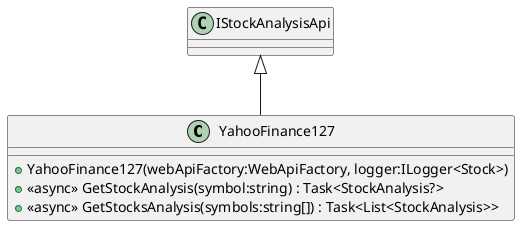 @startuml
class YahooFinance127 {
    + YahooFinance127(webApiFactory:WebApiFactory, logger:ILogger<Stock>)
    + <<async>> GetStockAnalysis(symbol:string) : Task<StockAnalysis?>
    + <<async>> GetStocksAnalysis(symbols:string[]) : Task<List<StockAnalysis>>
}
IStockAnalysisApi <|-- YahooFinance127
@enduml
